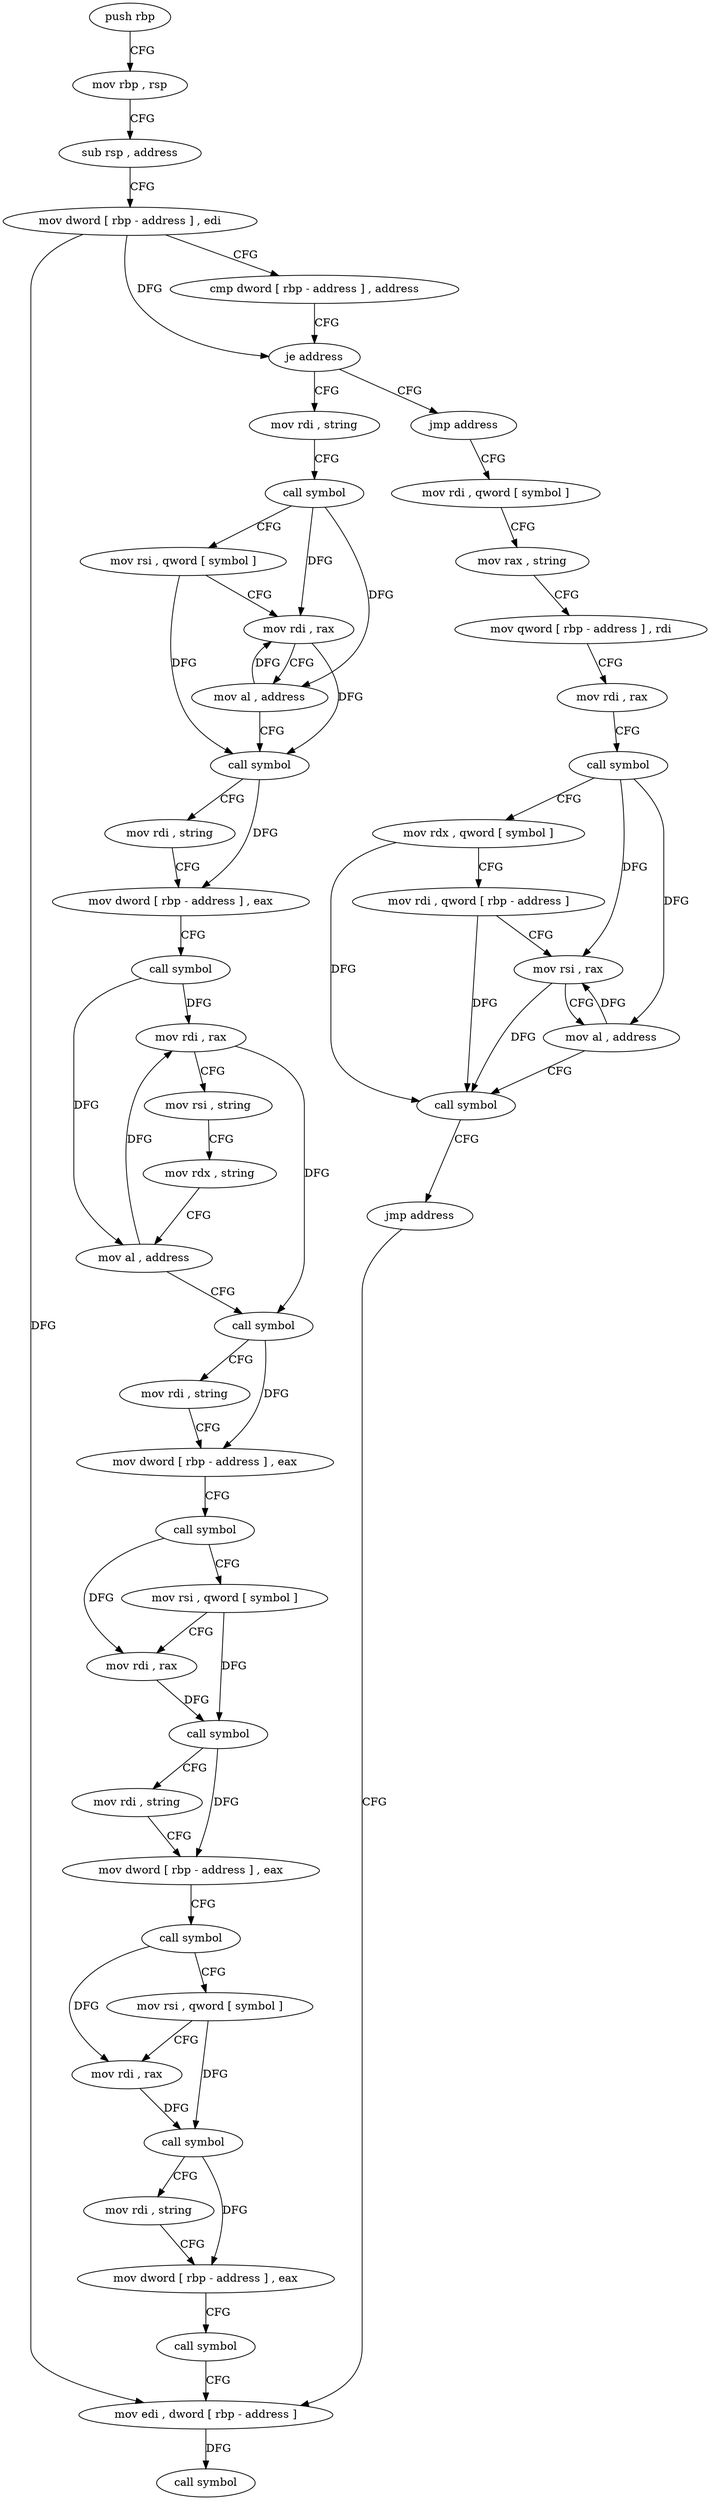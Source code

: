 digraph "func" {
"4199856" [label = "push rbp" ]
"4199857" [label = "mov rbp , rsp" ]
"4199860" [label = "sub rsp , address" ]
"4199864" [label = "mov dword [ rbp - address ] , edi" ]
"4199867" [label = "cmp dword [ rbp - address ] , address" ]
"4199871" [label = "je address" ]
"4199939" [label = "mov rdi , string" ]
"4199877" [label = "jmp address" ]
"4199949" [label = "call symbol" ]
"4199954" [label = "mov rsi , qword [ symbol ]" ]
"4199962" [label = "mov rdi , rax" ]
"4199965" [label = "mov al , address" ]
"4199967" [label = "call symbol" ]
"4199972" [label = "mov rdi , string" ]
"4199982" [label = "mov dword [ rbp - address ] , eax" ]
"4199985" [label = "call symbol" ]
"4199990" [label = "mov rdi , rax" ]
"4199993" [label = "mov rsi , string" ]
"4200003" [label = "mov rdx , string" ]
"4200013" [label = "mov al , address" ]
"4200015" [label = "call symbol" ]
"4200020" [label = "mov rdi , string" ]
"4200030" [label = "mov dword [ rbp - address ] , eax" ]
"4200033" [label = "call symbol" ]
"4200038" [label = "mov rsi , qword [ symbol ]" ]
"4200046" [label = "mov rdi , rax" ]
"4200049" [label = "call symbol" ]
"4200054" [label = "mov rdi , string" ]
"4200064" [label = "mov dword [ rbp - address ] , eax" ]
"4200067" [label = "call symbol" ]
"4200072" [label = "mov rsi , qword [ symbol ]" ]
"4200080" [label = "mov rdi , rax" ]
"4200083" [label = "call symbol" ]
"4200088" [label = "mov rdi , string" ]
"4200098" [label = "mov dword [ rbp - address ] , eax" ]
"4200101" [label = "call symbol" ]
"4200106" [label = "mov edi , dword [ rbp - address ]" ]
"4199882" [label = "mov rdi , qword [ symbol ]" ]
"4199890" [label = "mov rax , string" ]
"4199900" [label = "mov qword [ rbp - address ] , rdi" ]
"4199904" [label = "mov rdi , rax" ]
"4199907" [label = "call symbol" ]
"4199912" [label = "mov rdx , qword [ symbol ]" ]
"4199920" [label = "mov rdi , qword [ rbp - address ]" ]
"4199924" [label = "mov rsi , rax" ]
"4199927" [label = "mov al , address" ]
"4199929" [label = "call symbol" ]
"4199934" [label = "jmp address" ]
"4200109" [label = "call symbol" ]
"4199856" -> "4199857" [ label = "CFG" ]
"4199857" -> "4199860" [ label = "CFG" ]
"4199860" -> "4199864" [ label = "CFG" ]
"4199864" -> "4199867" [ label = "CFG" ]
"4199864" -> "4199871" [ label = "DFG" ]
"4199864" -> "4200106" [ label = "DFG" ]
"4199867" -> "4199871" [ label = "CFG" ]
"4199871" -> "4199939" [ label = "CFG" ]
"4199871" -> "4199877" [ label = "CFG" ]
"4199939" -> "4199949" [ label = "CFG" ]
"4199877" -> "4199882" [ label = "CFG" ]
"4199949" -> "4199954" [ label = "CFG" ]
"4199949" -> "4199962" [ label = "DFG" ]
"4199949" -> "4199965" [ label = "DFG" ]
"4199954" -> "4199962" [ label = "CFG" ]
"4199954" -> "4199967" [ label = "DFG" ]
"4199962" -> "4199965" [ label = "CFG" ]
"4199962" -> "4199967" [ label = "DFG" ]
"4199965" -> "4199967" [ label = "CFG" ]
"4199965" -> "4199962" [ label = "DFG" ]
"4199967" -> "4199972" [ label = "CFG" ]
"4199967" -> "4199982" [ label = "DFG" ]
"4199972" -> "4199982" [ label = "CFG" ]
"4199982" -> "4199985" [ label = "CFG" ]
"4199985" -> "4199990" [ label = "DFG" ]
"4199985" -> "4200013" [ label = "DFG" ]
"4199990" -> "4199993" [ label = "CFG" ]
"4199990" -> "4200015" [ label = "DFG" ]
"4199993" -> "4200003" [ label = "CFG" ]
"4200003" -> "4200013" [ label = "CFG" ]
"4200013" -> "4200015" [ label = "CFG" ]
"4200013" -> "4199990" [ label = "DFG" ]
"4200015" -> "4200020" [ label = "CFG" ]
"4200015" -> "4200030" [ label = "DFG" ]
"4200020" -> "4200030" [ label = "CFG" ]
"4200030" -> "4200033" [ label = "CFG" ]
"4200033" -> "4200038" [ label = "CFG" ]
"4200033" -> "4200046" [ label = "DFG" ]
"4200038" -> "4200046" [ label = "CFG" ]
"4200038" -> "4200049" [ label = "DFG" ]
"4200046" -> "4200049" [ label = "DFG" ]
"4200049" -> "4200054" [ label = "CFG" ]
"4200049" -> "4200064" [ label = "DFG" ]
"4200054" -> "4200064" [ label = "CFG" ]
"4200064" -> "4200067" [ label = "CFG" ]
"4200067" -> "4200072" [ label = "CFG" ]
"4200067" -> "4200080" [ label = "DFG" ]
"4200072" -> "4200080" [ label = "CFG" ]
"4200072" -> "4200083" [ label = "DFG" ]
"4200080" -> "4200083" [ label = "DFG" ]
"4200083" -> "4200088" [ label = "CFG" ]
"4200083" -> "4200098" [ label = "DFG" ]
"4200088" -> "4200098" [ label = "CFG" ]
"4200098" -> "4200101" [ label = "CFG" ]
"4200101" -> "4200106" [ label = "CFG" ]
"4200106" -> "4200109" [ label = "DFG" ]
"4199882" -> "4199890" [ label = "CFG" ]
"4199890" -> "4199900" [ label = "CFG" ]
"4199900" -> "4199904" [ label = "CFG" ]
"4199904" -> "4199907" [ label = "CFG" ]
"4199907" -> "4199912" [ label = "CFG" ]
"4199907" -> "4199924" [ label = "DFG" ]
"4199907" -> "4199927" [ label = "DFG" ]
"4199912" -> "4199920" [ label = "CFG" ]
"4199912" -> "4199929" [ label = "DFG" ]
"4199920" -> "4199924" [ label = "CFG" ]
"4199920" -> "4199929" [ label = "DFG" ]
"4199924" -> "4199927" [ label = "CFG" ]
"4199924" -> "4199929" [ label = "DFG" ]
"4199927" -> "4199929" [ label = "CFG" ]
"4199927" -> "4199924" [ label = "DFG" ]
"4199929" -> "4199934" [ label = "CFG" ]
"4199934" -> "4200106" [ label = "CFG" ]
}
